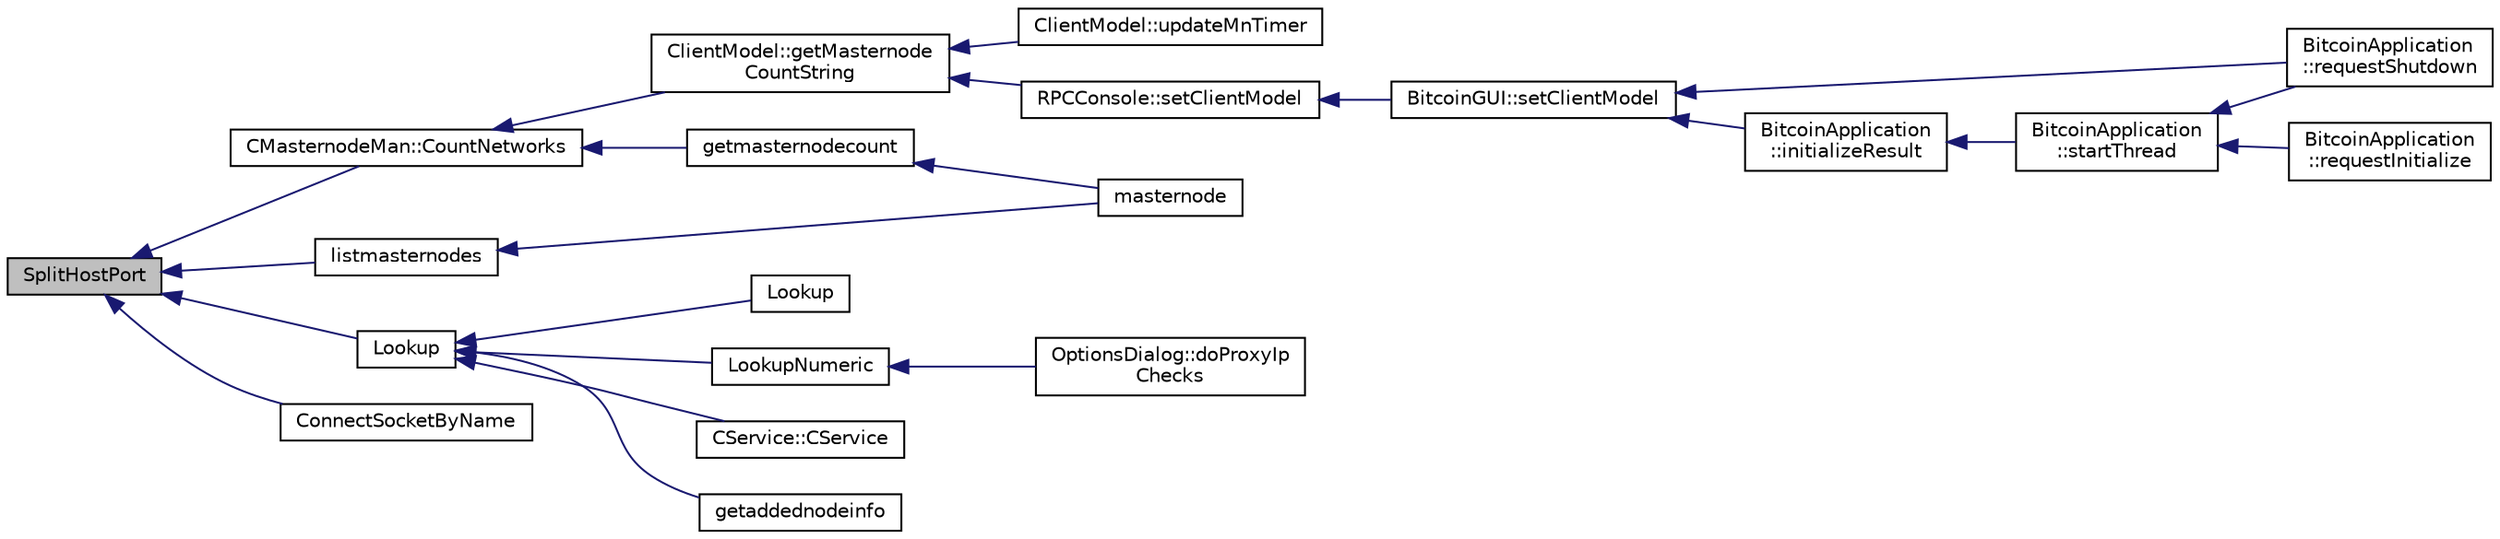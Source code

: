 digraph "SplitHostPort"
{
  edge [fontname="Helvetica",fontsize="10",labelfontname="Helvetica",labelfontsize="10"];
  node [fontname="Helvetica",fontsize="10",shape=record];
  rankdir="LR";
  Node76 [label="SplitHostPort",height=0.2,width=0.4,color="black", fillcolor="grey75", style="filled", fontcolor="black"];
  Node76 -> Node77 [dir="back",color="midnightblue",fontsize="10",style="solid",fontname="Helvetica"];
  Node77 [label="CMasternodeMan::CountNetworks",height=0.2,width=0.4,color="black", fillcolor="white", style="filled",URL="$class_c_masternode_man.html#ad9c856855690a334742d7044c7166a2a"];
  Node77 -> Node78 [dir="back",color="midnightblue",fontsize="10",style="solid",fontname="Helvetica"];
  Node78 [label="ClientModel::getMasternode\lCountString",height=0.2,width=0.4,color="black", fillcolor="white", style="filled",URL="$class_client_model.html#ab8dae86e417c050723fee66420a333ed"];
  Node78 -> Node79 [dir="back",color="midnightblue",fontsize="10",style="solid",fontname="Helvetica"];
  Node79 [label="ClientModel::updateMnTimer",height=0.2,width=0.4,color="black", fillcolor="white", style="filled",URL="$class_client_model.html#a2c343f22834086eb6e6172dbcaf6426c"];
  Node78 -> Node80 [dir="back",color="midnightblue",fontsize="10",style="solid",fontname="Helvetica"];
  Node80 [label="RPCConsole::setClientModel",height=0.2,width=0.4,color="black", fillcolor="white", style="filled",URL="$class_r_p_c_console.html#a355349a33664a07628e9ca22a60f5fa7"];
  Node80 -> Node81 [dir="back",color="midnightblue",fontsize="10",style="solid",fontname="Helvetica"];
  Node81 [label="BitcoinGUI::setClientModel",height=0.2,width=0.4,color="black", fillcolor="white", style="filled",URL="$class_bitcoin_g_u_i.html#a99d71e1f8478ab937ce2522c8d3815e3",tooltip="Set the client model. "];
  Node81 -> Node82 [dir="back",color="midnightblue",fontsize="10",style="solid",fontname="Helvetica"];
  Node82 [label="BitcoinApplication\l::requestShutdown",height=0.2,width=0.4,color="black", fillcolor="white", style="filled",URL="$class_bitcoin_application.html#a37c560d4c04d14a6da151b82caf8888f",tooltip="Request core shutdown. "];
  Node81 -> Node83 [dir="back",color="midnightblue",fontsize="10",style="solid",fontname="Helvetica"];
  Node83 [label="BitcoinApplication\l::initializeResult",height=0.2,width=0.4,color="black", fillcolor="white", style="filled",URL="$class_bitcoin_application.html#aceb08b4063e4fb264cf11cf7f9edd969"];
  Node83 -> Node84 [dir="back",color="midnightblue",fontsize="10",style="solid",fontname="Helvetica"];
  Node84 [label="BitcoinApplication\l::startThread",height=0.2,width=0.4,color="black", fillcolor="white", style="filled",URL="$class_bitcoin_application.html#a61afce9356e452c53ad4c83f5ca19df8"];
  Node84 -> Node85 [dir="back",color="midnightblue",fontsize="10",style="solid",fontname="Helvetica"];
  Node85 [label="BitcoinApplication\l::requestInitialize",height=0.2,width=0.4,color="black", fillcolor="white", style="filled",URL="$class_bitcoin_application.html#ade19c44b87b00b6b19b433caf4c22ba6",tooltip="Request core initialization. "];
  Node84 -> Node82 [dir="back",color="midnightblue",fontsize="10",style="solid",fontname="Helvetica"];
  Node77 -> Node86 [dir="back",color="midnightblue",fontsize="10",style="solid",fontname="Helvetica"];
  Node86 [label="getmasternodecount",height=0.2,width=0.4,color="black", fillcolor="white", style="filled",URL="$rpcmasternode_8cpp.html#af5cafe7e6498c3c5629dfc95bbf8d6cd"];
  Node86 -> Node87 [dir="back",color="midnightblue",fontsize="10",style="solid",fontname="Helvetica"];
  Node87 [label="masternode",height=0.2,width=0.4,color="black", fillcolor="white", style="filled",URL="$rpcmasternode_8cpp.html#a30609e443aeb47c29ed0878d16b1b5e1"];
  Node76 -> Node88 [dir="back",color="midnightblue",fontsize="10",style="solid",fontname="Helvetica"];
  Node88 [label="Lookup",height=0.2,width=0.4,color="black", fillcolor="white", style="filled",URL="$netbase_8h.html#ac025429411c7622b9781b0e5ecfb9bc2"];
  Node88 -> Node89 [dir="back",color="midnightblue",fontsize="10",style="solid",fontname="Helvetica"];
  Node89 [label="Lookup",height=0.2,width=0.4,color="black", fillcolor="white", style="filled",URL="$netbase_8h.html#a8e970007e4314e4cefa5895944ed74d8"];
  Node88 -> Node90 [dir="back",color="midnightblue",fontsize="10",style="solid",fontname="Helvetica"];
  Node90 [label="LookupNumeric",height=0.2,width=0.4,color="black", fillcolor="white", style="filled",URL="$netbase_8h.html#a5b18d70f02be9dc489da605ff487cc66"];
  Node90 -> Node91 [dir="back",color="midnightblue",fontsize="10",style="solid",fontname="Helvetica"];
  Node91 [label="OptionsDialog::doProxyIp\lChecks",height=0.2,width=0.4,color="black", fillcolor="white", style="filled",URL="$class_options_dialog.html#ad0881b054b041e080a7cca8a0601651e"];
  Node88 -> Node92 [dir="back",color="midnightblue",fontsize="10",style="solid",fontname="Helvetica"];
  Node92 [label="CService::CService",height=0.2,width=0.4,color="black", fillcolor="white", style="filled",URL="$class_c_service.html#ab8f5f4ae4e99a4edad8ba48642e36137"];
  Node88 -> Node93 [dir="back",color="midnightblue",fontsize="10",style="solid",fontname="Helvetica"];
  Node93 [label="getaddednodeinfo",height=0.2,width=0.4,color="black", fillcolor="white", style="filled",URL="$rpcnet_8cpp.html#a2a6994d3b180c8e9ce81e0da65a41bb3"];
  Node76 -> Node94 [dir="back",color="midnightblue",fontsize="10",style="solid",fontname="Helvetica"];
  Node94 [label="ConnectSocketByName",height=0.2,width=0.4,color="black", fillcolor="white", style="filled",URL="$netbase_8h.html#a5cd6bfa35cfe703de2218401c49922a7"];
  Node76 -> Node95 [dir="back",color="midnightblue",fontsize="10",style="solid",fontname="Helvetica"];
  Node95 [label="listmasternodes",height=0.2,width=0.4,color="black", fillcolor="white", style="filled",URL="$rpcmasternode_8cpp.html#a7670cc32a8bffbd99760becd8d33357a"];
  Node95 -> Node87 [dir="back",color="midnightblue",fontsize="10",style="solid",fontname="Helvetica"];
}
